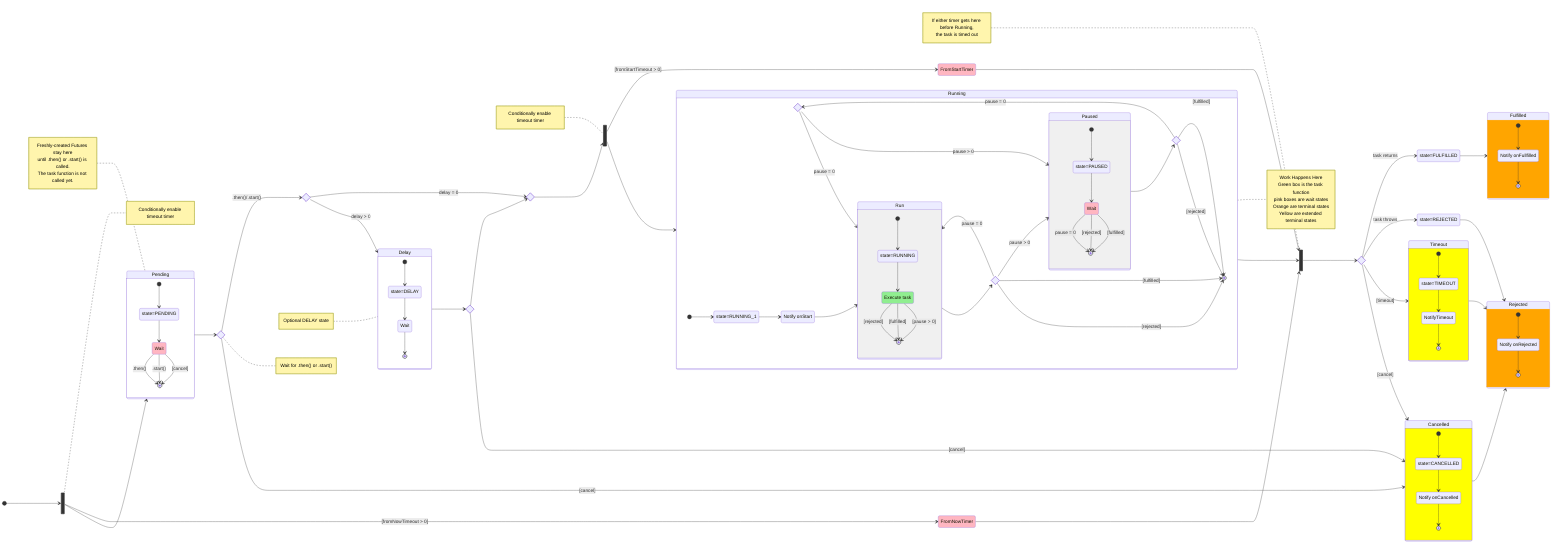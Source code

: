 stateDiagram-v2
    direction LR

    classDef terminal fill:yellow
    classDef resolution fill:orange,stroke:orange
    classDef wait fill:lightpink
    classDef execute fill:lightgreen

    state if_start <<choice>>
    state if_resolved <<choice>>
    state if_delay <<choice>>
    state if_run <<choice>>
    state pre_run <<choice>>

    state timer_1 <<fork>>
    note right of timer_1 : Conditionally enable timeout timer
    state timer_2 <<fork>>
    note left of timer_2 : Conditionally enable timeout timer
    state timer_join <<join>>
    note left of timer_join
        If either timer gets here before Running,
        the task is timed out
    end note

    [*] --> timer_1
    timer_1 --> Pending
    timer_1 --> FromNowTimer : [fromNowTimeout > 0]
    Pending --> if_start
    if_start --> if_delay : .then()/.start()
    if_delay --> pre_run : delay = 0
    pre_run --> timer_2
    if_delay --> Delay : delay > 0
    Delay --> if_run
    if_run --> pre_run
    if_run --> Cancelled : [cancel]
    if_start --> Cancelled : [cancel]

    FromNowTimer --> timer_join
    Timeout --> Rejected

    timer_2 --> Running
    timer_2 --> FromStartTimer : [fromStartTimeout > 0]
    FromStartTimer --> timer_join

    note right of Running
        Work Happens Here
        Green box is the task function
        pink boxes are wait states
        Orange are terminal states
        Yellow are extended terminal states
    end note

    Running --> timer_join
    timer_join --> if_resolved
    if_resolved --> state=FULFILLED : task returns
    if_resolved --> state=REJECTED : task throws
    if_resolved --> Timeout : [timeout]
    if_resolved --> Cancelled : [cancel]

    state=FULFILLED --> Fulfilled
    state=REJECTED --> Rejected
    state=FULFILLED:::resolution
    state=REJECTED:::resolution

    Cancelled --> Rejected

    state Pending {
        [*] --> state=PENDING
        state=PENDING --> Wait_pending
        Wait_pending --> [*] : .then()
        Wait_pending --> [*] : .start()
        Wait_pending --> [*] : [cancel]
        Wait_pending : Wait
    }

    note left of Pending
        Freshly-created Futures stay here
        until .then() or .start() is called.
        The task function is not called yet.
    end note

    note right of if_start
        Wait for .then() or .start()
    end note

    state Delay {
        [*] --> state=DELAY
        state=DELAY --> Wait_delay
        Wait_delay --> [*]
        Wait_delay : Wait
    }

    note left of Delay
        Optional DELAY state
    end note

    state Running {
        direction LR
        state if_pause <<choice>>
        state if_more <<choice>>
        state if_end <<choice>>

        state state=RUNNING_1 : state=RUNNING

        [*] --> state=RUNNING_1
        state=RUNNING_1 --> NotifyStarted
        NotifyStarted --> Run
        if_pause --> Run : pause = 0
        if_pause --> Paused : pause > 0
        Run --> if_more
        if_more --> Paused : pause > 0
        if_more --> Run : pause = 0
        if_more --> [*] : [rejected]
        if_more --> [*] : [fulfilled]
        Paused --> if_end
        if_end --> [*] : [rejected]
        if_end --> [*] : [fulfilled]
        if_end --> if_pause : pause = 0
        NotifyStarted : Notify onStart

        state Run {
            [*] --> state=RUNNING
            state=RUNNING --> Execute
            Execute --> [*] : [rejected]
            Execute --> [*] : [fulfilled]
            Execute --> [*] : [pause > 0]
            Execute : Execute task
        }

        state Paused {
            [*] --> state=PAUSED
            state=PAUSED --> Wait
            Wait --> [*] : pause = 0
            Wait --> [*] : [rejected]
            Wait --> [*] : [fulfilled]
        }
    }

    state Fulfilled {
        [*] --> NotifyFulfilled
        NotifyFulfilled --> [*]
        NotifyFulfilled : Notify onFullfilled
    }

    state Rejected {
        [*] --> NotifyRejected
        NotifyRejected --> [*]
        NotifyRejected : Notify onRejected
    }

    state Cancelled {
        [*] --> state=CANCELLED
        state=CANCELLED --> NotifyCancelled
        NotifyCancelled --> [*]
        NotifyCancelled : Notify onCancelled
    }

    state Timeout {
        [*] --> state=TIMEOUT
        state=TIMEOUT --> NotifyTimeout
        NotifyTimeout --> [*]
    }

class Timeout terminal
class Cancelled terminal
class Fulfilled resolution
class Rejected resolution
class state=FULFILLED resolution
class state=REJECTED resolution
class Wait_pending wait
class Wait wait
class FromNowTimer wait
class FromStartTimer wait
class Execute execute
